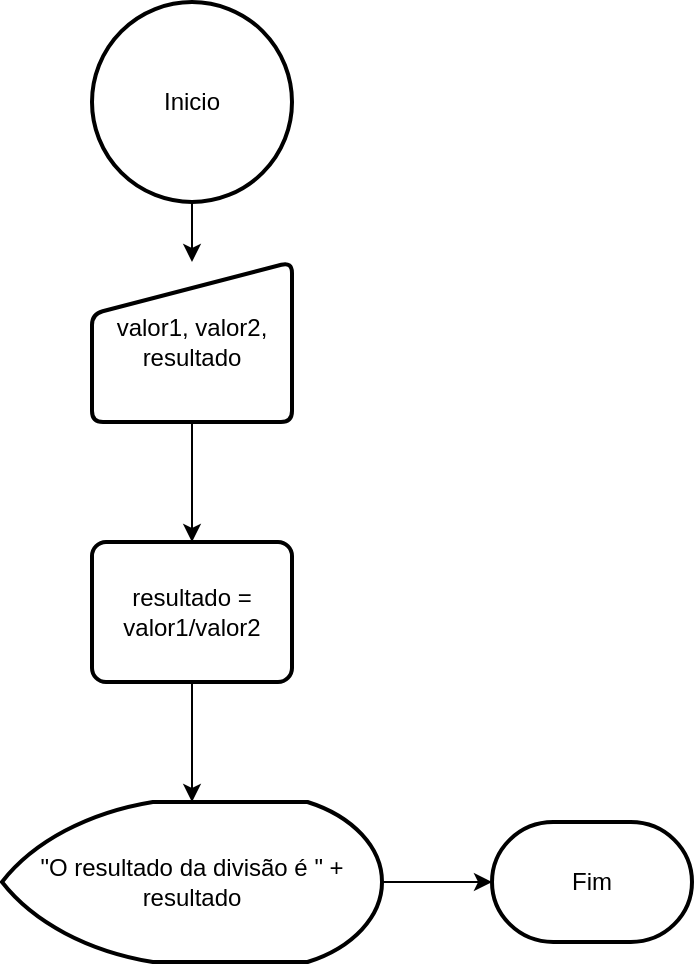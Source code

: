 <mxfile version="14.6.6" type="device"><diagram id="wqG8Y894nBabCcxCGJvL" name="Page-1"><mxGraphModel dx="2249" dy="791" grid="1" gridSize="10" guides="1" tooltips="1" connect="1" arrows="1" fold="1" page="1" pageScale="1" pageWidth="827" pageHeight="1169" math="0" shadow="0"><root><mxCell id="0"/><mxCell id="1" parent="0"/><mxCell id="WE3wE4O-NLEDSM4lq4lG-3" value="" style="edgeStyle=orthogonalEdgeStyle;rounded=0;orthogonalLoop=1;jettySize=auto;html=1;" edge="1" parent="1" source="WE3wE4O-NLEDSM4lq4lG-1" target="WE3wE4O-NLEDSM4lq4lG-2"><mxGeometry relative="1" as="geometry"/></mxCell><mxCell id="WE3wE4O-NLEDSM4lq4lG-1" value="Inicio" style="strokeWidth=2;html=1;shape=mxgraph.flowchart.start_2;whiteSpace=wrap;" vertex="1" parent="1"><mxGeometry x="-120" y="60" width="100" height="100" as="geometry"/></mxCell><mxCell id="WE3wE4O-NLEDSM4lq4lG-5" value="" style="edgeStyle=orthogonalEdgeStyle;rounded=0;orthogonalLoop=1;jettySize=auto;html=1;" edge="1" parent="1" source="WE3wE4O-NLEDSM4lq4lG-2" target="WE3wE4O-NLEDSM4lq4lG-4"><mxGeometry relative="1" as="geometry"/></mxCell><mxCell id="WE3wE4O-NLEDSM4lq4lG-2" value="valor1, valor2, resultado" style="html=1;strokeWidth=2;shape=manualInput;whiteSpace=wrap;rounded=1;size=26;arcSize=11;" vertex="1" parent="1"><mxGeometry x="-120" y="190" width="100" height="80" as="geometry"/></mxCell><mxCell id="WE3wE4O-NLEDSM4lq4lG-7" style="edgeStyle=orthogonalEdgeStyle;rounded=0;orthogonalLoop=1;jettySize=auto;html=1;" edge="1" parent="1" source="WE3wE4O-NLEDSM4lq4lG-4" target="WE3wE4O-NLEDSM4lq4lG-6"><mxGeometry relative="1" as="geometry"/></mxCell><mxCell id="WE3wE4O-NLEDSM4lq4lG-4" value="resultado = valor1/valor2" style="rounded=1;whiteSpace=wrap;html=1;absoluteArcSize=1;arcSize=14;strokeWidth=2;" vertex="1" parent="1"><mxGeometry x="-120" y="330" width="100" height="70" as="geometry"/></mxCell><mxCell id="WE3wE4O-NLEDSM4lq4lG-9" value="" style="edgeStyle=orthogonalEdgeStyle;rounded=0;orthogonalLoop=1;jettySize=auto;html=1;" edge="1" parent="1" source="WE3wE4O-NLEDSM4lq4lG-6" target="WE3wE4O-NLEDSM4lq4lG-8"><mxGeometry relative="1" as="geometry"/></mxCell><mxCell id="WE3wE4O-NLEDSM4lq4lG-6" value="&quot;O resultado da divisão é &quot; + resultado" style="strokeWidth=2;html=1;shape=mxgraph.flowchart.display;whiteSpace=wrap;" vertex="1" parent="1"><mxGeometry x="-165" y="460" width="190" height="80" as="geometry"/></mxCell><mxCell id="WE3wE4O-NLEDSM4lq4lG-8" value="Fim" style="strokeWidth=2;html=1;shape=mxgraph.flowchart.terminator;whiteSpace=wrap;" vertex="1" parent="1"><mxGeometry x="80" y="470" width="100" height="60" as="geometry"/></mxCell></root></mxGraphModel></diagram></mxfile>